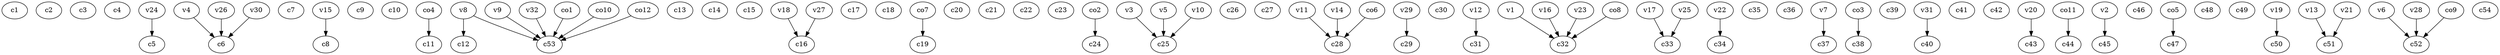 strict digraph  {
c1;
c2;
c3;
c4;
c5;
c6;
c7;
c8;
c9;
c10;
c11;
c12;
c13;
c14;
c15;
c16;
c17;
c18;
c19;
c20;
c21;
c22;
c23;
c24;
c25;
c26;
c27;
c28;
c29;
c30;
c31;
c32;
c33;
c34;
c35;
c36;
c37;
c38;
c39;
c40;
c41;
c42;
c43;
c44;
c45;
c46;
c47;
c48;
c49;
c50;
c51;
c52;
c53;
c54;
v1;
v2;
v3;
v4;
v5;
v6;
v7;
v8;
v9;
v10;
v11;
v12;
v13;
v14;
v15;
v16;
v17;
v18;
v19;
v20;
v21;
v22;
v23;
v24;
v25;
v26;
v27;
v28;
v29;
v30;
v31;
v32;
co1;
co2;
co3;
co4;
co5;
co6;
co7;
co8;
co9;
co10;
co11;
co12;
v1 -> c32  [weight=1];
v2 -> c45  [weight=1];
v3 -> c25  [weight=1];
v4 -> c6  [weight=1];
v5 -> c25  [weight=1];
v6 -> c52  [weight=1];
v7 -> c37  [weight=1];
v8 -> c53  [weight=1];
v8 -> c12  [weight=1];
v9 -> c53  [weight=1];
v10 -> c25  [weight=1];
v11 -> c28  [weight=1];
v12 -> c31  [weight=1];
v13 -> c51  [weight=1];
v14 -> c28  [weight=1];
v15 -> c8  [weight=1];
v16 -> c32  [weight=1];
v17 -> c33  [weight=1];
v18 -> c16  [weight=1];
v19 -> c50  [weight=1];
v20 -> c43  [weight=1];
v21 -> c51  [weight=1];
v22 -> c34  [weight=1];
v23 -> c32  [weight=1];
v24 -> c5  [weight=1];
v25 -> c33  [weight=1];
v26 -> c6  [weight=1];
v27 -> c16  [weight=1];
v28 -> c52  [weight=1];
v29 -> c29  [weight=1];
v30 -> c6  [weight=1];
v31 -> c40  [weight=1];
v32 -> c53  [weight=1];
co1 -> c53  [weight=1];
co2 -> c24  [weight=1];
co3 -> c38  [weight=1];
co4 -> c11  [weight=1];
co5 -> c47  [weight=1];
co6 -> c28  [weight=1];
co7 -> c19  [weight=1];
co8 -> c32  [weight=1];
co9 -> c52  [weight=1];
co10 -> c53  [weight=1];
co11 -> c44  [weight=1];
co12 -> c53  [weight=1];
}
